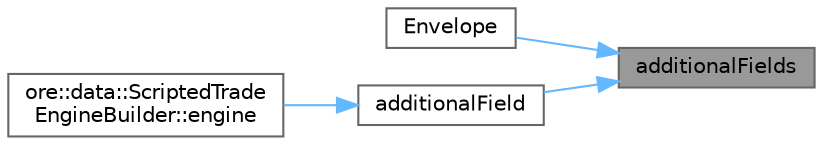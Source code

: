 digraph "additionalFields"
{
 // INTERACTIVE_SVG=YES
 // LATEX_PDF_SIZE
  bgcolor="transparent";
  edge [fontname=Helvetica,fontsize=10,labelfontname=Helvetica,labelfontsize=10];
  node [fontname=Helvetica,fontsize=10,shape=box,height=0.2,width=0.4];
  rankdir="RL";
  Node1 [label="additionalFields",height=0.2,width=0.4,color="gray40", fillcolor="grey60", style="filled", fontcolor="black",tooltip=" "];
  Node1 -> Node2 [dir="back",color="steelblue1",style="solid"];
  Node2 [label="Envelope",height=0.2,width=0.4,color="grey40", fillcolor="white", style="filled",URL="$classore_1_1data_1_1_envelope.html#a295fd1faee5b3f3756d4f09b4cc9cdc7",tooltip="Constructor without netting set / portfolio ids, with additional fields."];
  Node1 -> Node3 [dir="back",color="steelblue1",style="solid"];
  Node3 [label="additionalField",height=0.2,width=0.4,color="grey40", fillcolor="white", style="filled",URL="$classore_1_1data_1_1_envelope.html#afd64de732728ea24d5d2ebf932b29d40",tooltip=" "];
  Node3 -> Node4 [dir="back",color="steelblue1",style="solid"];
  Node4 [label="ore::data::ScriptedTrade\lEngineBuilder::engine",height=0.2,width=0.4,color="grey40", fillcolor="white", style="filled",URL="$classore_1_1data_1_1_scripted_trade_engine_builder.html#afa7bc32050325672e45000b32d62ec0b",tooltip=" "];
}
